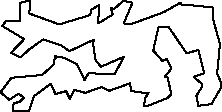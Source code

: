 unitsize(0.001cm);
// 22658.6
draw((2995,264)--(3062,329));
draw((3062,329)--(2993,624));
draw((2993,624)--(2944,632));
draw((2944,632)--(3060,781));
draw((3060,781)--(3023,871));
draw((3023,871)--(2982,949));
draw((2982,949)--(2901,920));
draw((2901,920)--(2740,1101));
draw((2740,1101)--(2834,1512));
draw((2834,1512)--(3007,1524));
draw((3007,1524)--(3332,1049));
draw((3332,1049)--(3535,1112));
draw((3535,1112)--(3642,699));
draw((3642,699)--(3452,637));
draw((3452,637)--(3599,514));
draw((3599,514)--(3600,459));
draw((3600,459)--(3503,301));
draw((3503,301)--(3538,125));
draw((3538,125)--(3766,154));
draw((3766,154)--(3946,459));
draw((3946,459)--(3935,540));
draw((3935,540)--(3868,697));
draw((3868,697)--(3918,1217));
draw((3918,1217)--(3805,1619));
draw((3805,1619)--(3786,1862));
draw((3786,1862)--(3373,1902));
draw((3373,1902)--(3248,1906));
draw((3248,1906)--(3220,1945));
draw((3220,1945)--(2927,1777));
draw((2927,1777)--(2356,1568));
draw((2356,1568)--(2221,1578));
draw((2221,1578)--(2374,1944));
draw((2374,1944)--(2214,1977));
draw((2214,1977)--(2050,1833));
draw((2050,1833)--(1994,1852));
draw((1994,1852)--(2028,1736));
draw((2028,1736)--(1768,1578));
draw((1768,1578)--(1787,1902));
draw((1787,1902)--(1646,1817));
draw((1646,1817)--(1632,1742));
draw((1632,1742)--(1623,1723));
draw((1623,1723)--(1082,1561));
draw((1082,1561)--(555,1753));
draw((555,1753)--(571,1982));
draw((571,1982)--(394,1944));
draw((394,1944)--(386,1616));
draw((386,1616)--(149,1629));
draw((149,1629)--(80,1533));
draw((80,1533)--(464,1302));
draw((464,1302)--(241,1069));
draw((241,1069)--(235,1059));
draw((235,1059)--(401,980));
draw((401,980)--(555,1121));
draw((555,1121)--(778,1282));
draw((778,1282)--(811,1295));
draw((811,1295)--(1109,1196));
draw((1109,1196)--(1264,1090));
draw((1264,1090)--(1699,1294));
draw((1699,1294)--(1677,1238));
draw((1677,1238)--(1725,927));
draw((1725,927)--(1819,814));
draw((1819,814)--(2223,990));
draw((2223,990)--(2067,694));
draw((2067,694)--(1766,678));
draw((1766,678)--(1766,692));
draw((1766,692)--(1604,706));
draw((1604,706)--(1529,581));
draw((1529,581)--(1393,859));
draw((1393,859)--(1179,969));
draw((1179,969)--(1009,1001));
draw((1009,1001)--(1021,962));
draw((1021,962)--(997,942));
draw((997,942)--(981,848));
draw((981,848)--(781,670));
draw((781,670)--(240,619));
draw((240,619)--(47,363));
draw((47,363)--(202,233));
draw((202,233)--(366,339));
draw((366,339)--(460,267));
draw((460,267)--(387,199));
draw((387,199)--(278,165));
draw((278,165)--(264,36));
draw((264,36)--(547,25));
draw((547,25)--(634,294));
draw((634,294)--(931,512));
draw((931,512)--(1017,333));
draw((1017,333)--(1203,385));
draw((1203,385)--(1272,246));
draw((1272,246)--(1346,408));
draw((1346,408)--(1541,354));
draw((1541,354)--(1828,456));
draw((1828,456)--(1962,389));
draw((1962,389)--(2334,523));
draw((2334,523)--(2347,388));
draw((2347,388)--(2597,349));
draw((2597,349)--(2658,360));
draw((2658,360)--(2592,248));
draw((2592,248)--(2581,121));
draw((2581,121)--(2656,128));
draw((2656,128)--(2995,264));
